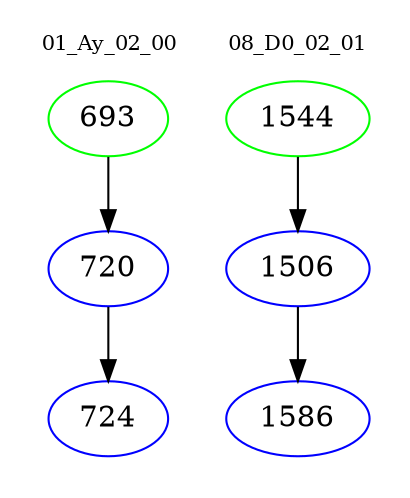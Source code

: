 digraph{
subgraph cluster_0 {
color = white
label = "01_Ay_02_00";
fontsize=10;
T0_693 [label="693", color="green"]
T0_693 -> T0_720 [color="black"]
T0_720 [label="720", color="blue"]
T0_720 -> T0_724 [color="black"]
T0_724 [label="724", color="blue"]
}
subgraph cluster_1 {
color = white
label = "08_D0_02_01";
fontsize=10;
T1_1544 [label="1544", color="green"]
T1_1544 -> T1_1506 [color="black"]
T1_1506 [label="1506", color="blue"]
T1_1506 -> T1_1586 [color="black"]
T1_1586 [label="1586", color="blue"]
}
}
